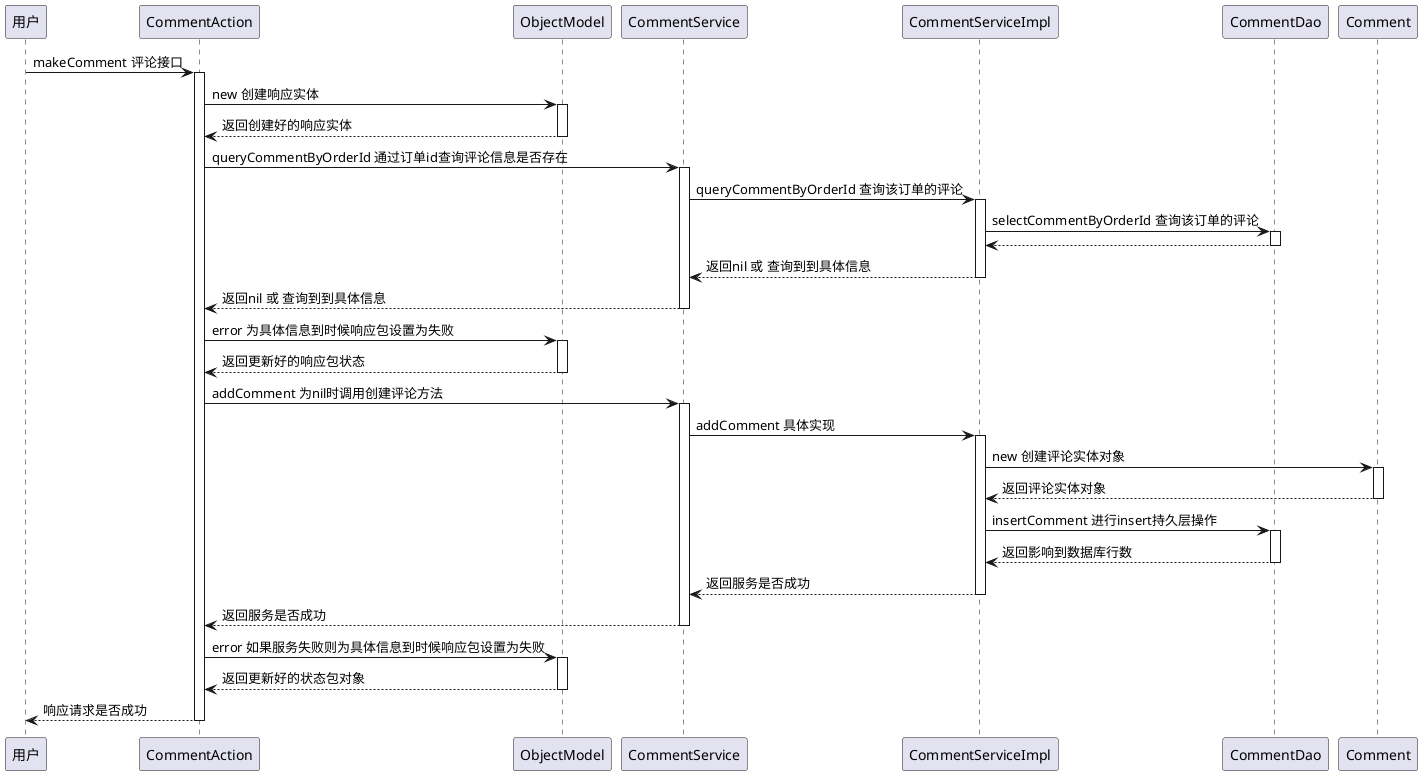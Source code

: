 @startuml
participant 用户
用户 -> CommentAction : makeComment 评论接口
activate CommentAction
CommentAction -> ObjectModel : new 创建响应实体
activate ObjectModel
ObjectModel --> CommentAction : 返回创建好的响应实体
deactivate ObjectModel
CommentAction -> CommentService : queryCommentByOrderId 通过订单id查询评论信息是否存在
activate CommentService
CommentService -> CommentServiceImpl : queryCommentByOrderId 查询该订单的评论
activate CommentServiceImpl
CommentServiceImpl -> CommentDao : selectCommentByOrderId 查询该订单的评论
activate CommentDao
CommentDao --> CommentServiceImpl
deactivate CommentDao
CommentServiceImpl --> CommentService : 返回nil 或 查询到到具体信息
deactivate CommentServiceImpl
CommentService --> CommentAction : 返回nil 或 查询到到具体信息
deactivate CommentService
CommentAction -> ObjectModel : error 为具体信息到时候响应包设置为失败
activate ObjectModel
ObjectModel --> CommentAction : 返回更新好的响应包状态
deactivate ObjectModel
CommentAction -> CommentService : addComment 为nil时调用创建评论方法
activate CommentService
CommentService -> CommentServiceImpl : addComment 具体实现
activate CommentServiceImpl
CommentServiceImpl -> Comment : new 创建评论实体对象
activate Comment
Comment --> CommentServiceImpl : 返回评论实体对象
deactivate Comment
CommentServiceImpl -> CommentDao : insertComment 进行insert持久层操作
activate CommentDao
CommentDao --> CommentServiceImpl : 返回影响到数据库行数
deactivate CommentDao
CommentServiceImpl --> CommentService : 返回服务是否成功
deactivate CommentServiceImpl
CommentService --> CommentAction : 返回服务是否成功
deactivate CommentService
CommentAction -> ObjectModel : error 如果服务失败则为具体信息到时候响应包设置为失败
activate ObjectModel
ObjectModel --> CommentAction : 返回更新好的状态包对象
deactivate ObjectModel
return 响应请求是否成功
@enduml